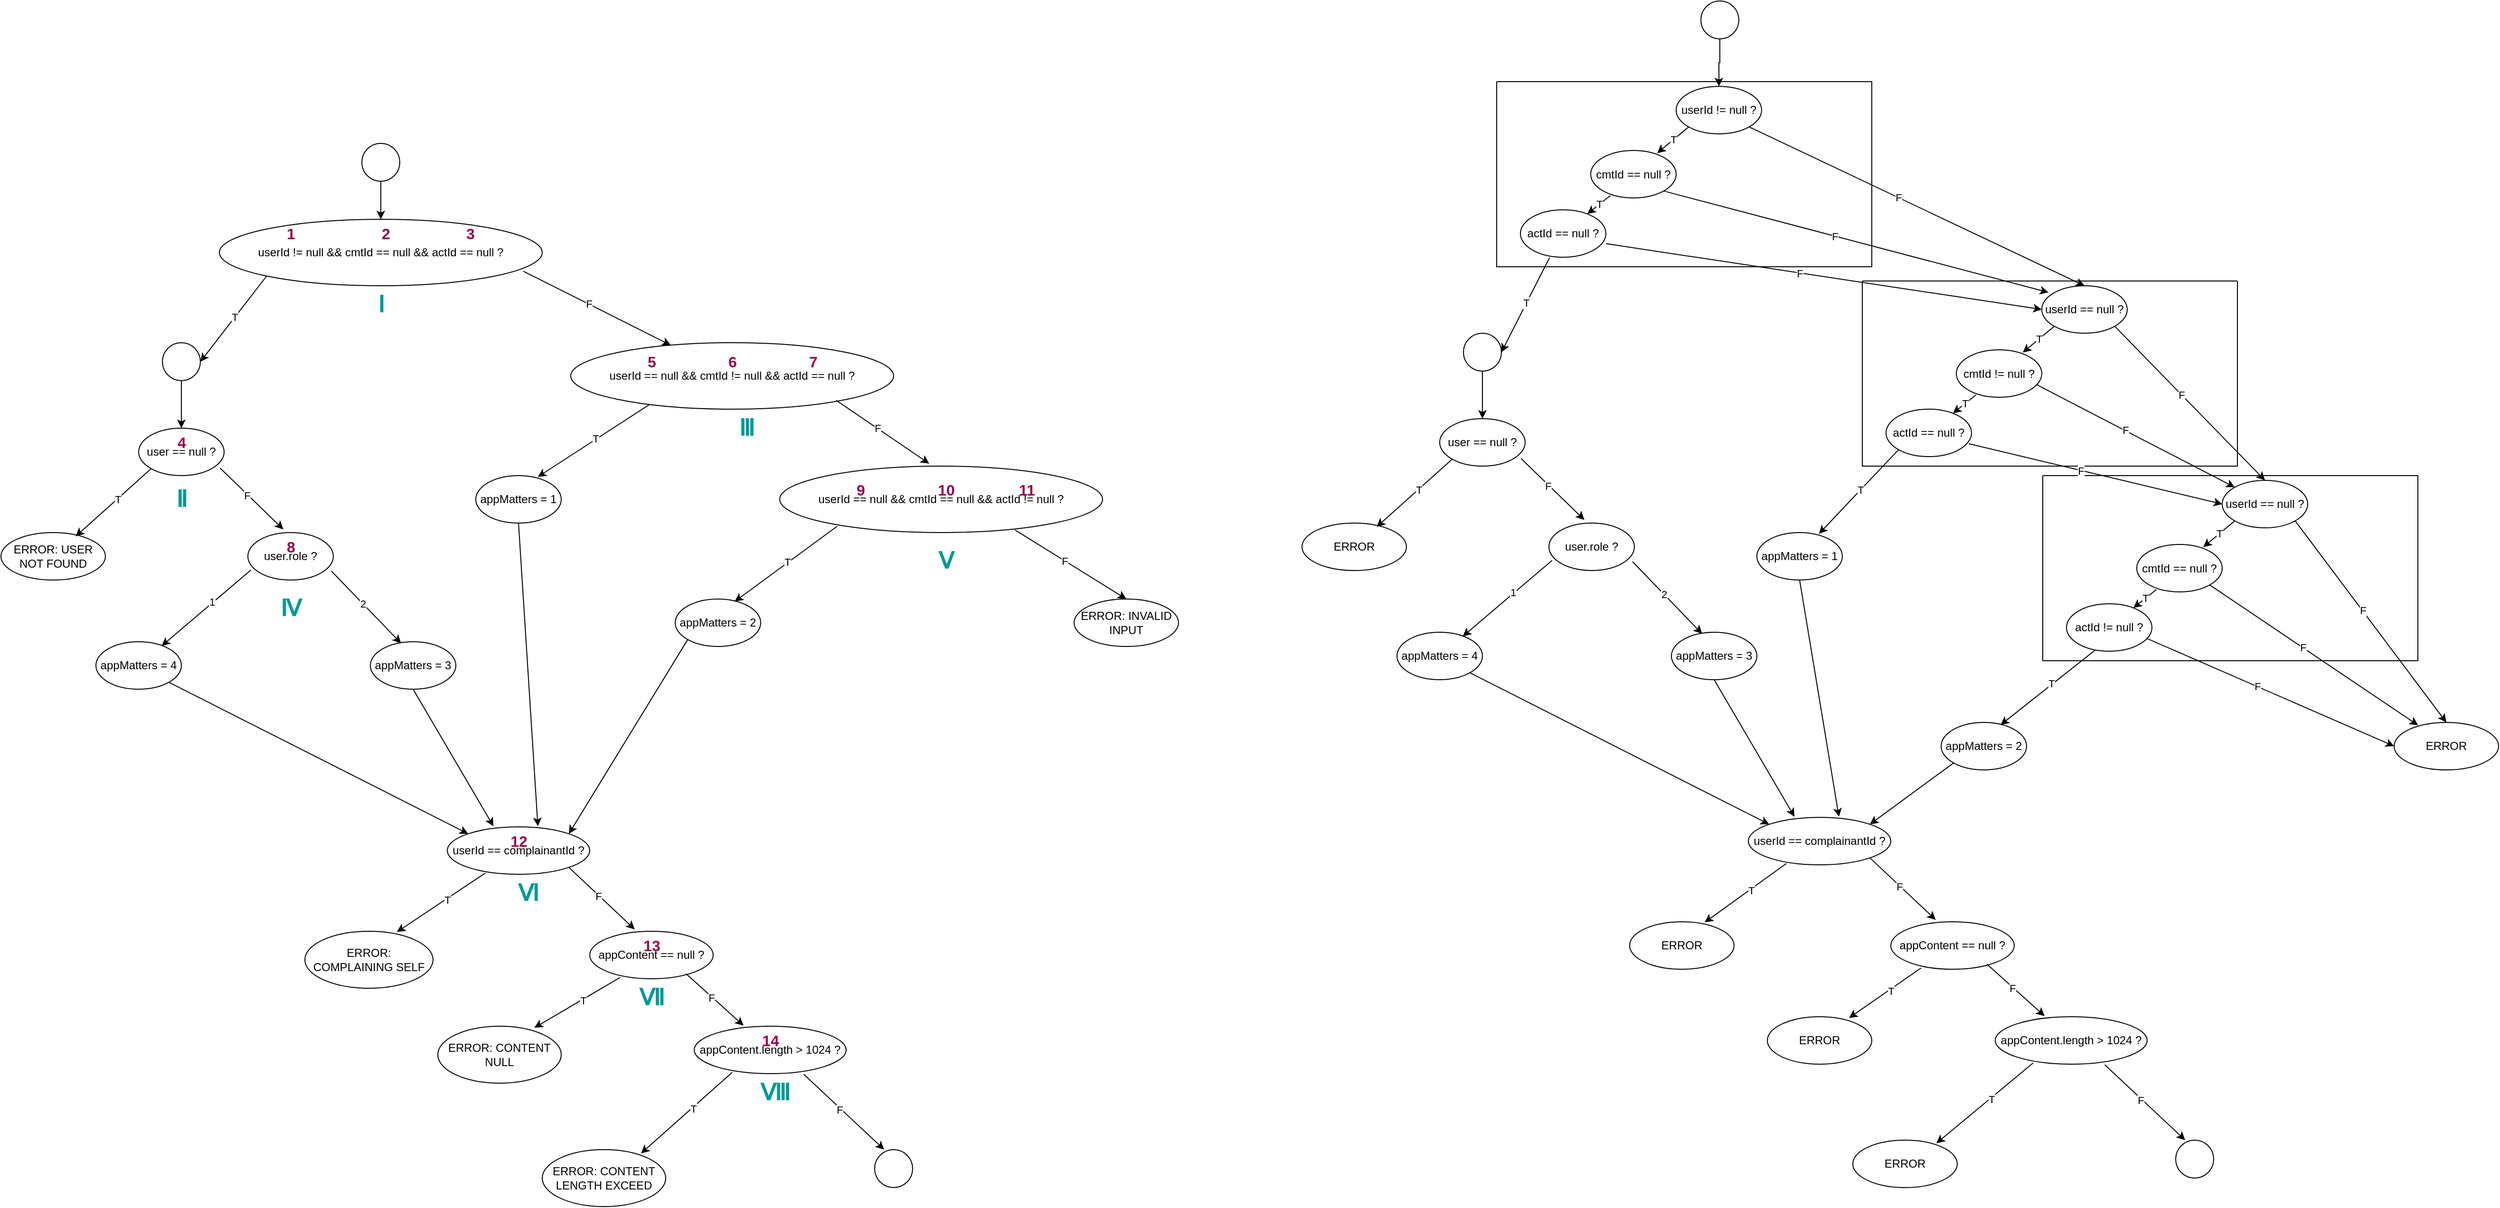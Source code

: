 <mxfile version="24.6.2" type="device">
  <diagram name="第 1 页" id="SoRJphl0n2ggJiB2R5LU">
    <mxGraphModel dx="2503" dy="2233" grid="1" gridSize="10" guides="1" tooltips="1" connect="1" arrows="1" fold="1" page="1" pageScale="1" pageWidth="827" pageHeight="1169" math="0" shadow="0">
      <root>
        <mxCell id="0" />
        <mxCell id="1" parent="0" />
        <mxCell id="MV2tPDvPNBY6R5nugIcb-170" value="" style="edgeStyle=orthogonalEdgeStyle;rounded=0;orthogonalLoop=1;jettySize=auto;html=1;" parent="1" source="MV2tPDvPNBY6R5nugIcb-75" target="MV2tPDvPNBY6R5nugIcb-133" edge="1">
          <mxGeometry relative="1" as="geometry" />
        </mxCell>
        <mxCell id="MV2tPDvPNBY6R5nugIcb-75" value="" style="ellipse;whiteSpace=wrap;html=1;aspect=fixed;" parent="1" vertex="1">
          <mxGeometry x="1770" y="-140" width="40" height="40" as="geometry" />
        </mxCell>
        <mxCell id="MV2tPDvPNBY6R5nugIcb-76" value="user == null ?" style="ellipse;whiteSpace=wrap;html=1;" parent="1" vertex="1">
          <mxGeometry x="1495" y="300" width="90" height="50" as="geometry" />
        </mxCell>
        <mxCell id="MV2tPDvPNBY6R5nugIcb-77" value="ERROR" style="ellipse;whiteSpace=wrap;html=1;" parent="1" vertex="1">
          <mxGeometry x="1350" y="410" width="110" height="50" as="geometry" />
        </mxCell>
        <mxCell id="MV2tPDvPNBY6R5nugIcb-80" value="" style="ellipse;whiteSpace=wrap;html=1;aspect=fixed;" parent="1" vertex="1">
          <mxGeometry x="1520" y="210" width="40" height="40" as="geometry" />
        </mxCell>
        <mxCell id="MV2tPDvPNBY6R5nugIcb-81" value="" style="endArrow=classic;html=1;rounded=0;entryX=1;entryY=0.5;entryDx=0;entryDy=0;exitX=0.341;exitY=1.007;exitDx=0;exitDy=0;exitPerimeter=0;" parent="1" source="MV2tPDvPNBY6R5nugIcb-135" target="MV2tPDvPNBY6R5nugIcb-80" edge="1">
          <mxGeometry width="50" height="50" relative="1" as="geometry">
            <mxPoint x="1610" y="190" as="sourcePoint" />
            <mxPoint x="1640" y="280" as="targetPoint" />
          </mxGeometry>
        </mxCell>
        <mxCell id="MV2tPDvPNBY6R5nugIcb-82" value="T" style="edgeLabel;html=1;align=center;verticalAlign=middle;resizable=0;points=[];" parent="MV2tPDvPNBY6R5nugIcb-81" vertex="1" connectable="0">
          <mxGeometry x="-0.039" y="-1" relative="1" as="geometry">
            <mxPoint as="offset" />
          </mxGeometry>
        </mxCell>
        <mxCell id="MV2tPDvPNBY6R5nugIcb-83" value="" style="endArrow=classic;html=1;rounded=0;exitX=0.5;exitY=1;exitDx=0;exitDy=0;entryX=0.5;entryY=0;entryDx=0;entryDy=0;" parent="1" source="MV2tPDvPNBY6R5nugIcb-80" target="MV2tPDvPNBY6R5nugIcb-76" edge="1">
          <mxGeometry width="50" height="50" relative="1" as="geometry">
            <mxPoint x="1640" y="150" as="sourcePoint" />
            <mxPoint x="1570" y="240" as="targetPoint" />
          </mxGeometry>
        </mxCell>
        <mxCell id="MV2tPDvPNBY6R5nugIcb-84" value="user.role ?" style="ellipse;whiteSpace=wrap;html=1;" parent="1" vertex="1">
          <mxGeometry x="1610" y="410" width="90" height="50" as="geometry" />
        </mxCell>
        <mxCell id="MV2tPDvPNBY6R5nugIcb-85" value="" style="endArrow=classic;html=1;rounded=0;exitX=0;exitY=1;exitDx=0;exitDy=0;entryX=0.715;entryY=0.08;entryDx=0;entryDy=0;entryPerimeter=0;" parent="1" source="MV2tPDvPNBY6R5nugIcb-76" target="MV2tPDvPNBY6R5nugIcb-77" edge="1">
          <mxGeometry width="50" height="50" relative="1" as="geometry">
            <mxPoint x="1550" y="260" as="sourcePoint" />
            <mxPoint x="1550" y="310" as="targetPoint" />
          </mxGeometry>
        </mxCell>
        <mxCell id="MV2tPDvPNBY6R5nugIcb-86" value="T" style="edgeLabel;html=1;align=center;verticalAlign=middle;resizable=0;points=[];" parent="MV2tPDvPNBY6R5nugIcb-85" vertex="1" connectable="0">
          <mxGeometry x="-0.091" y="-1" relative="1" as="geometry">
            <mxPoint x="1" as="offset" />
          </mxGeometry>
        </mxCell>
        <mxCell id="MV2tPDvPNBY6R5nugIcb-87" value="" style="endArrow=classic;html=1;rounded=0;exitX=0.952;exitY=0.84;exitDx=0;exitDy=0;entryX=0.415;entryY=-0.067;entryDx=0;entryDy=0;entryPerimeter=0;exitPerimeter=0;" parent="1" source="MV2tPDvPNBY6R5nugIcb-76" target="MV2tPDvPNBY6R5nugIcb-84" edge="1">
          <mxGeometry width="50" height="50" relative="1" as="geometry">
            <mxPoint x="1518" y="353" as="sourcePoint" />
            <mxPoint x="1439" y="424" as="targetPoint" />
          </mxGeometry>
        </mxCell>
        <mxCell id="MV2tPDvPNBY6R5nugIcb-88" value="F" style="edgeLabel;html=1;align=center;verticalAlign=middle;resizable=0;points=[];" parent="MV2tPDvPNBY6R5nugIcb-87" vertex="1" connectable="0">
          <mxGeometry x="-0.152" relative="1" as="geometry">
            <mxPoint y="1" as="offset" />
          </mxGeometry>
        </mxCell>
        <mxCell id="MV2tPDvPNBY6R5nugIcb-89" value="appMatters = 4" style="ellipse;whiteSpace=wrap;html=1;" parent="1" vertex="1">
          <mxGeometry x="1450" y="525" width="90" height="50" as="geometry" />
        </mxCell>
        <mxCell id="MV2tPDvPNBY6R5nugIcb-90" value="appMatters = 3" style="ellipse;whiteSpace=wrap;html=1;" parent="1" vertex="1">
          <mxGeometry x="1739" y="525" width="90" height="50" as="geometry" />
        </mxCell>
        <mxCell id="MV2tPDvPNBY6R5nugIcb-91" value="" style="endArrow=classic;html=1;rounded=0;exitX=0.037;exitY=0.787;exitDx=0;exitDy=0;entryX=0.77;entryY=0.087;entryDx=0;entryDy=0;entryPerimeter=0;exitPerimeter=0;" parent="1" source="MV2tPDvPNBY6R5nugIcb-84" target="MV2tPDvPNBY6R5nugIcb-89" edge="1">
          <mxGeometry width="50" height="50" relative="1" as="geometry">
            <mxPoint x="1518" y="353" as="sourcePoint" />
            <mxPoint x="1439" y="424" as="targetPoint" />
          </mxGeometry>
        </mxCell>
        <mxCell id="MV2tPDvPNBY6R5nugIcb-92" value="1" style="edgeLabel;html=1;align=center;verticalAlign=middle;resizable=0;points=[];" parent="MV2tPDvPNBY6R5nugIcb-91" vertex="1" connectable="0">
          <mxGeometry x="-0.136" y="-2" relative="1" as="geometry">
            <mxPoint as="offset" />
          </mxGeometry>
        </mxCell>
        <mxCell id="MV2tPDvPNBY6R5nugIcb-93" value="" style="endArrow=classic;html=1;rounded=0;exitX=0.978;exitY=0.813;exitDx=0;exitDy=0;entryX=0.359;entryY=0.033;entryDx=0;entryDy=0;entryPerimeter=0;exitPerimeter=0;" parent="1" source="MV2tPDvPNBY6R5nugIcb-84" target="MV2tPDvPNBY6R5nugIcb-90" edge="1">
          <mxGeometry width="50" height="50" relative="1" as="geometry">
            <mxPoint x="1623" y="459" as="sourcePoint" />
            <mxPoint x="1529" y="539" as="targetPoint" />
          </mxGeometry>
        </mxCell>
        <mxCell id="MV2tPDvPNBY6R5nugIcb-94" value="2" style="edgeLabel;html=1;align=center;verticalAlign=middle;resizable=0;points=[];" parent="MV2tPDvPNBY6R5nugIcb-93" vertex="1" connectable="0">
          <mxGeometry x="-0.107" relative="1" as="geometry">
            <mxPoint as="offset" />
          </mxGeometry>
        </mxCell>
        <mxCell id="MV2tPDvPNBY6R5nugIcb-95" value="" style="endArrow=classic;html=1;rounded=0;exitX=1;exitY=0.713;exitDx=0;exitDy=0;exitPerimeter=0;entryX=0;entryY=0.5;entryDx=0;entryDy=0;" parent="1" source="MV2tPDvPNBY6R5nugIcb-135" target="MV2tPDvPNBY6R5nugIcb-148" edge="1">
          <mxGeometry width="50" height="50" relative="1" as="geometry">
            <mxPoint x="1890" y="190" as="sourcePoint" />
            <mxPoint x="1970" y="180" as="targetPoint" />
          </mxGeometry>
        </mxCell>
        <mxCell id="MV2tPDvPNBY6R5nugIcb-96" value="F" style="edgeLabel;html=1;align=center;verticalAlign=middle;resizable=0;points=[];" parent="MV2tPDvPNBY6R5nugIcb-95" vertex="1" connectable="0">
          <mxGeometry x="-0.113" relative="1" as="geometry">
            <mxPoint as="offset" />
          </mxGeometry>
        </mxCell>
        <mxCell id="MV2tPDvPNBY6R5nugIcb-97" value="appMatters = 1" style="ellipse;whiteSpace=wrap;html=1;" parent="1" vertex="1">
          <mxGeometry x="1829" y="420" width="90" height="50" as="geometry" />
        </mxCell>
        <mxCell id="MV2tPDvPNBY6R5nugIcb-98" value="" style="endArrow=classic;html=1;rounded=0;entryX=0.726;entryY=0.027;entryDx=0;entryDy=0;entryPerimeter=0;exitX=0;exitY=1;exitDx=0;exitDy=0;" parent="1" source="MV2tPDvPNBY6R5nugIcb-146" target="MV2tPDvPNBY6R5nugIcb-97" edge="1">
          <mxGeometry width="50" height="50" relative="1" as="geometry">
            <mxPoint x="1960" y="300" as="sourcePoint" />
            <mxPoint x="1570" y="240" as="targetPoint" />
          </mxGeometry>
        </mxCell>
        <mxCell id="MV2tPDvPNBY6R5nugIcb-99" value="T" style="edgeLabel;html=1;align=center;verticalAlign=middle;resizable=0;points=[];" parent="MV2tPDvPNBY6R5nugIcb-98" vertex="1" connectable="0">
          <mxGeometry x="-0.039" y="-1" relative="1" as="geometry">
            <mxPoint as="offset" />
          </mxGeometry>
        </mxCell>
        <mxCell id="MV2tPDvPNBY6R5nugIcb-100" value="" style="endArrow=classic;html=1;rounded=0;exitX=1;exitY=1;exitDx=0;exitDy=0;entryX=0.5;entryY=0;entryDx=0;entryDy=0;" parent="1" source="MV2tPDvPNBY6R5nugIcb-148" target="MV2tPDvPNBY6R5nugIcb-156" edge="1">
          <mxGeometry width="50" height="50" relative="1" as="geometry">
            <mxPoint x="2260" y="310" as="sourcePoint" />
            <mxPoint x="2065" y="223" as="targetPoint" />
          </mxGeometry>
        </mxCell>
        <mxCell id="MV2tPDvPNBY6R5nugIcb-101" value="F" style="edgeLabel;html=1;align=center;verticalAlign=middle;resizable=0;points=[];" parent="MV2tPDvPNBY6R5nugIcb-100" vertex="1" connectable="0">
          <mxGeometry x="-0.113" relative="1" as="geometry">
            <mxPoint as="offset" />
          </mxGeometry>
        </mxCell>
        <mxCell id="MV2tPDvPNBY6R5nugIcb-102" value="appMatters = 2" style="ellipse;whiteSpace=wrap;html=1;" parent="1" vertex="1">
          <mxGeometry x="2023" y="620" width="90" height="50" as="geometry" />
        </mxCell>
        <mxCell id="MV2tPDvPNBY6R5nugIcb-103" value="ERROR" style="ellipse;whiteSpace=wrap;html=1;" parent="1" vertex="1">
          <mxGeometry x="2500" y="620" width="110" height="50" as="geometry" />
        </mxCell>
        <mxCell id="MV2tPDvPNBY6R5nugIcb-104" value="" style="endArrow=classic;html=1;rounded=0;entryX=0.696;entryY=0.053;entryDx=0;entryDy=0;entryPerimeter=0;exitX=0.389;exitY=0.9;exitDx=0;exitDy=0;exitPerimeter=0;" parent="1" source="MV2tPDvPNBY6R5nugIcb-154" target="MV2tPDvPNBY6R5nugIcb-102" edge="1">
          <mxGeometry width="50" height="50" relative="1" as="geometry">
            <mxPoint x="2180" y="550" as="sourcePoint" />
            <mxPoint x="1925" y="361" as="targetPoint" />
          </mxGeometry>
        </mxCell>
        <mxCell id="MV2tPDvPNBY6R5nugIcb-105" value="T" style="edgeLabel;html=1;align=center;verticalAlign=middle;resizable=0;points=[];" parent="MV2tPDvPNBY6R5nugIcb-104" vertex="1" connectable="0">
          <mxGeometry x="-0.039" y="-1" relative="1" as="geometry">
            <mxPoint as="offset" />
          </mxGeometry>
        </mxCell>
        <mxCell id="MV2tPDvPNBY6R5nugIcb-106" value="" style="endArrow=classic;html=1;rounded=0;entryX=0.5;entryY=0;entryDx=0;entryDy=0;exitX=1;exitY=1;exitDx=0;exitDy=0;" parent="1" source="MV2tPDvPNBY6R5nugIcb-156" target="MV2tPDvPNBY6R5nugIcb-103" edge="1">
          <mxGeometry width="50" height="50" relative="1" as="geometry">
            <mxPoint x="2460" y="560" as="sourcePoint" />
            <mxPoint x="2337" y="347" as="targetPoint" />
          </mxGeometry>
        </mxCell>
        <mxCell id="MV2tPDvPNBY6R5nugIcb-107" value="F" style="edgeLabel;html=1;align=center;verticalAlign=middle;resizable=0;points=[];" parent="MV2tPDvPNBY6R5nugIcb-106" vertex="1" connectable="0">
          <mxGeometry x="-0.113" relative="1" as="geometry">
            <mxPoint as="offset" />
          </mxGeometry>
        </mxCell>
        <mxCell id="MV2tPDvPNBY6R5nugIcb-108" value="" style="endArrow=classic;html=1;rounded=0;exitX=0.5;exitY=1;exitDx=0;exitDy=0;entryX=0.324;entryY=-0.013;entryDx=0;entryDy=0;entryPerimeter=0;" parent="1" source="MV2tPDvPNBY6R5nugIcb-90" target="MV2tPDvPNBY6R5nugIcb-112" edge="1">
          <mxGeometry width="50" height="50" relative="1" as="geometry">
            <mxPoint x="1550" y="260" as="sourcePoint" />
            <mxPoint x="1550" y="310" as="targetPoint" />
          </mxGeometry>
        </mxCell>
        <mxCell id="MV2tPDvPNBY6R5nugIcb-109" value="" style="endArrow=classic;html=1;rounded=0;exitX=1;exitY=1;exitDx=0;exitDy=0;entryX=0;entryY=0;entryDx=0;entryDy=0;" parent="1" source="MV2tPDvPNBY6R5nugIcb-89" target="MV2tPDvPNBY6R5nugIcb-112" edge="1">
          <mxGeometry width="50" height="50" relative="1" as="geometry">
            <mxPoint x="1794" y="585" as="sourcePoint" />
            <mxPoint x="1926" y="746" as="targetPoint" />
          </mxGeometry>
        </mxCell>
        <mxCell id="MV2tPDvPNBY6R5nugIcb-110" value="" style="endArrow=classic;html=1;rounded=0;exitX=0.5;exitY=1;exitDx=0;exitDy=0;entryX=0.636;entryY=-0.013;entryDx=0;entryDy=0;entryPerimeter=0;" parent="1" source="MV2tPDvPNBY6R5nugIcb-97" target="MV2tPDvPNBY6R5nugIcb-112" edge="1">
          <mxGeometry width="50" height="50" relative="1" as="geometry">
            <mxPoint x="1794" y="585" as="sourcePoint" />
            <mxPoint x="1926" y="746" as="targetPoint" />
          </mxGeometry>
        </mxCell>
        <mxCell id="MV2tPDvPNBY6R5nugIcb-111" value="" style="endArrow=classic;html=1;rounded=0;exitX=0;exitY=1;exitDx=0;exitDy=0;entryX=1;entryY=0;entryDx=0;entryDy=0;" parent="1" source="MV2tPDvPNBY6R5nugIcb-102" target="MV2tPDvPNBY6R5nugIcb-112" edge="1">
          <mxGeometry width="50" height="50" relative="1" as="geometry">
            <mxPoint x="1905" y="410" as="sourcePoint" />
            <mxPoint x="1950" y="730" as="targetPoint" />
          </mxGeometry>
        </mxCell>
        <mxCell id="MV2tPDvPNBY6R5nugIcb-112" value="userId == complainantId ?" style="ellipse;whiteSpace=wrap;html=1;" parent="1" vertex="1">
          <mxGeometry x="1820" y="720" width="150" height="50" as="geometry" />
        </mxCell>
        <mxCell id="MV2tPDvPNBY6R5nugIcb-113" value="appContent == null ?" style="ellipse;whiteSpace=wrap;html=1;" parent="1" vertex="1">
          <mxGeometry x="1970" y="830" width="130" height="50" as="geometry" />
        </mxCell>
        <mxCell id="MV2tPDvPNBY6R5nugIcb-114" value="ERROR" style="ellipse;whiteSpace=wrap;html=1;" parent="1" vertex="1">
          <mxGeometry x="1695" y="830" width="110" height="50" as="geometry" />
        </mxCell>
        <mxCell id="MV2tPDvPNBY6R5nugIcb-115" value="" style="endArrow=classic;html=1;rounded=0;exitX=0.267;exitY=0.973;exitDx=0;exitDy=0;entryX=0.718;entryY=0.013;entryDx=0;entryDy=0;entryPerimeter=0;exitPerimeter=0;" parent="1" source="MV2tPDvPNBY6R5nugIcb-112" target="MV2tPDvPNBY6R5nugIcb-114" edge="1">
          <mxGeometry width="50" height="50" relative="1" as="geometry">
            <mxPoint x="1623" y="459" as="sourcePoint" />
            <mxPoint x="1529" y="539" as="targetPoint" />
          </mxGeometry>
        </mxCell>
        <mxCell id="MV2tPDvPNBY6R5nugIcb-116" value="T" style="edgeLabel;html=1;align=center;verticalAlign=middle;resizable=0;points=[];" parent="MV2tPDvPNBY6R5nugIcb-115" vertex="1" connectable="0">
          <mxGeometry x="-0.119" y="1" relative="1" as="geometry">
            <mxPoint as="offset" />
          </mxGeometry>
        </mxCell>
        <mxCell id="MV2tPDvPNBY6R5nugIcb-117" value="" style="endArrow=classic;html=1;rounded=0;exitX=1;exitY=1;exitDx=0;exitDy=0;entryX=0.364;entryY=-0.04;entryDx=0;entryDy=0;entryPerimeter=0;" parent="1" source="MV2tPDvPNBY6R5nugIcb-112" target="MV2tPDvPNBY6R5nugIcb-113" edge="1">
          <mxGeometry width="50" height="50" relative="1" as="geometry">
            <mxPoint x="1537" y="578" as="sourcePoint" />
            <mxPoint x="1852" y="737" as="targetPoint" />
          </mxGeometry>
        </mxCell>
        <mxCell id="MV2tPDvPNBY6R5nugIcb-118" value="F" style="edgeLabel;html=1;align=center;verticalAlign=middle;resizable=0;points=[];" parent="MV2tPDvPNBY6R5nugIcb-117" vertex="1" connectable="0">
          <mxGeometry x="-0.085" y="-2" relative="1" as="geometry">
            <mxPoint y="-1" as="offset" />
          </mxGeometry>
        </mxCell>
        <mxCell id="MV2tPDvPNBY6R5nugIcb-119" value="ERROR" style="ellipse;whiteSpace=wrap;html=1;" parent="1" vertex="1">
          <mxGeometry x="1840" y="930" width="110" height="50" as="geometry" />
        </mxCell>
        <mxCell id="MV2tPDvPNBY6R5nugIcb-120" value="appContent.length &amp;gt; 1024 ?" style="ellipse;whiteSpace=wrap;html=1;" parent="1" vertex="1">
          <mxGeometry x="2080" y="930" width="160" height="50" as="geometry" />
        </mxCell>
        <mxCell id="MV2tPDvPNBY6R5nugIcb-121" value="" style="endArrow=classic;html=1;rounded=0;exitX=0.246;exitY=0.973;exitDx=0;exitDy=0;entryX=0.782;entryY=0.027;entryDx=0;entryDy=0;entryPerimeter=0;exitPerimeter=0;" parent="1" source="MV2tPDvPNBY6R5nugIcb-113" target="MV2tPDvPNBY6R5nugIcb-119" edge="1">
          <mxGeometry width="50" height="50" relative="1" as="geometry">
            <mxPoint x="1870" y="779" as="sourcePoint" />
            <mxPoint x="1784" y="841" as="targetPoint" />
          </mxGeometry>
        </mxCell>
        <mxCell id="MV2tPDvPNBY6R5nugIcb-122" value="T" style="edgeLabel;html=1;align=center;verticalAlign=middle;resizable=0;points=[];" parent="MV2tPDvPNBY6R5nugIcb-121" vertex="1" connectable="0">
          <mxGeometry x="-0.119" y="1" relative="1" as="geometry">
            <mxPoint as="offset" />
          </mxGeometry>
        </mxCell>
        <mxCell id="MV2tPDvPNBY6R5nugIcb-123" value="" style="endArrow=classic;html=1;rounded=0;exitX=0.779;exitY=0.893;exitDx=0;exitDy=0;entryX=0.325;entryY=-0.013;entryDx=0;entryDy=0;entryPerimeter=0;exitPerimeter=0;" parent="1" source="MV2tPDvPNBY6R5nugIcb-113" target="MV2tPDvPNBY6R5nugIcb-120" edge="1">
          <mxGeometry width="50" height="50" relative="1" as="geometry">
            <mxPoint x="1958" y="773" as="sourcePoint" />
            <mxPoint x="2027" y="838" as="targetPoint" />
          </mxGeometry>
        </mxCell>
        <mxCell id="MV2tPDvPNBY6R5nugIcb-124" value="F" style="edgeLabel;html=1;align=center;verticalAlign=middle;resizable=0;points=[];" parent="MV2tPDvPNBY6R5nugIcb-123" vertex="1" connectable="0">
          <mxGeometry x="-0.085" y="-2" relative="1" as="geometry">
            <mxPoint y="-1" as="offset" />
          </mxGeometry>
        </mxCell>
        <mxCell id="MV2tPDvPNBY6R5nugIcb-125" value="ERROR" style="ellipse;whiteSpace=wrap;html=1;" parent="1" vertex="1">
          <mxGeometry x="1930" y="1060" width="110" height="50" as="geometry" />
        </mxCell>
        <mxCell id="MV2tPDvPNBY6R5nugIcb-126" value="" style="endArrow=classic;html=1;rounded=0;exitX=0.25;exitY=0.973;exitDx=0;exitDy=0;entryX=0.8;entryY=0.067;entryDx=0;entryDy=0;entryPerimeter=0;exitPerimeter=0;" parent="1" source="MV2tPDvPNBY6R5nugIcb-120" target="MV2tPDvPNBY6R5nugIcb-125" edge="1">
          <mxGeometry width="50" height="50" relative="1" as="geometry">
            <mxPoint x="2012" y="889" as="sourcePoint" />
            <mxPoint x="1936" y="941" as="targetPoint" />
          </mxGeometry>
        </mxCell>
        <mxCell id="MV2tPDvPNBY6R5nugIcb-127" value="T" style="edgeLabel;html=1;align=center;verticalAlign=middle;resizable=0;points=[];" parent="MV2tPDvPNBY6R5nugIcb-126" vertex="1" connectable="0">
          <mxGeometry x="-0.119" y="1" relative="1" as="geometry">
            <mxPoint as="offset" />
          </mxGeometry>
        </mxCell>
        <mxCell id="MV2tPDvPNBY6R5nugIcb-128" value="" style="endArrow=classic;html=1;rounded=0;exitX=0.721;exitY=1.013;exitDx=0;exitDy=0;exitPerimeter=0;" parent="1" source="MV2tPDvPNBY6R5nugIcb-120" edge="1">
          <mxGeometry width="50" height="50" relative="1" as="geometry">
            <mxPoint x="2081" y="885" as="sourcePoint" />
            <mxPoint x="2280" y="1060" as="targetPoint" />
          </mxGeometry>
        </mxCell>
        <mxCell id="MV2tPDvPNBY6R5nugIcb-129" value="F" style="edgeLabel;html=1;align=center;verticalAlign=middle;resizable=0;points=[];" parent="MV2tPDvPNBY6R5nugIcb-128" vertex="1" connectable="0">
          <mxGeometry x="-0.085" y="-2" relative="1" as="geometry">
            <mxPoint y="-1" as="offset" />
          </mxGeometry>
        </mxCell>
        <mxCell id="MV2tPDvPNBY6R5nugIcb-130" value="" style="ellipse;whiteSpace=wrap;html=1;aspect=fixed;" parent="1" vertex="1">
          <mxGeometry x="2270" y="1060" width="40" height="40" as="geometry" />
        </mxCell>
        <mxCell id="MV2tPDvPNBY6R5nugIcb-136" value="" style="swimlane;startSize=0;" parent="1" vertex="1">
          <mxGeometry x="1555" y="-55" width="395" height="195" as="geometry" />
        </mxCell>
        <mxCell id="MV2tPDvPNBY6R5nugIcb-135" value="actId == null ?" style="ellipse;whiteSpace=wrap;html=1;" parent="MV2tPDvPNBY6R5nugIcb-136" vertex="1">
          <mxGeometry x="25" y="135" width="90" height="50" as="geometry" />
        </mxCell>
        <mxCell id="MV2tPDvPNBY6R5nugIcb-134" value="cmtId == null ?" style="ellipse;whiteSpace=wrap;html=1;" parent="MV2tPDvPNBY6R5nugIcb-136" vertex="1">
          <mxGeometry x="99" y="72.5" width="90" height="50" as="geometry" />
        </mxCell>
        <mxCell id="MV2tPDvPNBY6R5nugIcb-133" value="userId != null ?" style="ellipse;whiteSpace=wrap;html=1;" parent="MV2tPDvPNBY6R5nugIcb-136" vertex="1">
          <mxGeometry x="189" y="5" width="90" height="50" as="geometry" />
        </mxCell>
        <mxCell id="MV2tPDvPNBY6R5nugIcb-141" value="" style="endArrow=classic;html=1;rounded=0;exitX=0.23;exitY=0.95;exitDx=0;exitDy=0;exitPerimeter=0;" parent="MV2tPDvPNBY6R5nugIcb-136" source="MV2tPDvPNBY6R5nugIcb-134" target="MV2tPDvPNBY6R5nugIcb-135" edge="1">
          <mxGeometry width="50" height="50" relative="1" as="geometry">
            <mxPoint x="86" y="195" as="sourcePoint" />
            <mxPoint x="15" y="295" as="targetPoint" />
          </mxGeometry>
        </mxCell>
        <mxCell id="MV2tPDvPNBY6R5nugIcb-142" value="T" style="edgeLabel;html=1;align=center;verticalAlign=middle;resizable=0;points=[];" parent="MV2tPDvPNBY6R5nugIcb-141" vertex="1" connectable="0">
          <mxGeometry x="-0.039" y="-1" relative="1" as="geometry">
            <mxPoint as="offset" />
          </mxGeometry>
        </mxCell>
        <mxCell id="MV2tPDvPNBY6R5nugIcb-143" value="" style="endArrow=classic;html=1;rounded=0;exitX=0;exitY=1;exitDx=0;exitDy=0;entryX=0.778;entryY=0.057;entryDx=0;entryDy=0;entryPerimeter=0;" parent="MV2tPDvPNBY6R5nugIcb-136" source="MV2tPDvPNBY6R5nugIcb-133" target="MV2tPDvPNBY6R5nugIcb-134" edge="1">
          <mxGeometry width="50" height="50" relative="1" as="geometry">
            <mxPoint x="146" y="130" as="sourcePoint" />
            <mxPoint x="124" y="149" as="targetPoint" />
          </mxGeometry>
        </mxCell>
        <mxCell id="MV2tPDvPNBY6R5nugIcb-144" value="T" style="edgeLabel;html=1;align=center;verticalAlign=middle;resizable=0;points=[];" parent="MV2tPDvPNBY6R5nugIcb-143" vertex="1" connectable="0">
          <mxGeometry x="-0.039" y="-1" relative="1" as="geometry">
            <mxPoint as="offset" />
          </mxGeometry>
        </mxCell>
        <mxCell id="MV2tPDvPNBY6R5nugIcb-137" value="" style="endArrow=classic;html=1;rounded=0;exitX=1;exitY=1;exitDx=0;exitDy=0;entryX=0.078;entryY=0.14;entryDx=0;entryDy=0;entryPerimeter=0;" parent="1" source="MV2tPDvPNBY6R5nugIcb-134" target="MV2tPDvPNBY6R5nugIcb-148" edge="1">
          <mxGeometry width="50" height="50" relative="1" as="geometry">
            <mxPoint x="1700" y="126" as="sourcePoint" />
            <mxPoint x="2010" y="160" as="targetPoint" />
          </mxGeometry>
        </mxCell>
        <mxCell id="MV2tPDvPNBY6R5nugIcb-138" value="F" style="edgeLabel;html=1;align=center;verticalAlign=middle;resizable=0;points=[];" parent="MV2tPDvPNBY6R5nugIcb-137" vertex="1" connectable="0">
          <mxGeometry x="-0.113" relative="1" as="geometry">
            <mxPoint as="offset" />
          </mxGeometry>
        </mxCell>
        <mxCell id="MV2tPDvPNBY6R5nugIcb-139" value="" style="endArrow=classic;html=1;rounded=0;exitX=1;exitY=1;exitDx=0;exitDy=0;entryX=0.5;entryY=0;entryDx=0;entryDy=0;" parent="1" source="MV2tPDvPNBY6R5nugIcb-133" target="MV2tPDvPNBY6R5nugIcb-148" edge="1">
          <mxGeometry width="50" height="50" relative="1" as="geometry">
            <mxPoint x="1757" y="70" as="sourcePoint" />
            <mxPoint x="2040" y="140" as="targetPoint" />
          </mxGeometry>
        </mxCell>
        <mxCell id="MV2tPDvPNBY6R5nugIcb-140" value="F" style="edgeLabel;html=1;align=center;verticalAlign=middle;resizable=0;points=[];" parent="MV2tPDvPNBY6R5nugIcb-139" vertex="1" connectable="0">
          <mxGeometry x="-0.113" relative="1" as="geometry">
            <mxPoint as="offset" />
          </mxGeometry>
        </mxCell>
        <mxCell id="MV2tPDvPNBY6R5nugIcb-145" value="" style="swimlane;startSize=0;" parent="1" vertex="1">
          <mxGeometry x="1940" y="155" width="395" height="195" as="geometry" />
        </mxCell>
        <mxCell id="MV2tPDvPNBY6R5nugIcb-146" value="actId == null ?" style="ellipse;whiteSpace=wrap;html=1;" parent="MV2tPDvPNBY6R5nugIcb-145" vertex="1">
          <mxGeometry x="25" y="135" width="90" height="50" as="geometry" />
        </mxCell>
        <mxCell id="MV2tPDvPNBY6R5nugIcb-147" value="cmtId != null ?" style="ellipse;whiteSpace=wrap;html=1;" parent="MV2tPDvPNBY6R5nugIcb-145" vertex="1">
          <mxGeometry x="99" y="72.5" width="90" height="50" as="geometry" />
        </mxCell>
        <mxCell id="MV2tPDvPNBY6R5nugIcb-148" value="userId == null ?" style="ellipse;whiteSpace=wrap;html=1;" parent="MV2tPDvPNBY6R5nugIcb-145" vertex="1">
          <mxGeometry x="189" y="5" width="90" height="50" as="geometry" />
        </mxCell>
        <mxCell id="MV2tPDvPNBY6R5nugIcb-149" value="" style="endArrow=classic;html=1;rounded=0;exitX=0.23;exitY=0.95;exitDx=0;exitDy=0;exitPerimeter=0;" parent="MV2tPDvPNBY6R5nugIcb-145" source="MV2tPDvPNBY6R5nugIcb-147" target="MV2tPDvPNBY6R5nugIcb-146" edge="1">
          <mxGeometry width="50" height="50" relative="1" as="geometry">
            <mxPoint x="86" y="195" as="sourcePoint" />
            <mxPoint x="15" y="295" as="targetPoint" />
          </mxGeometry>
        </mxCell>
        <mxCell id="MV2tPDvPNBY6R5nugIcb-150" value="T" style="edgeLabel;html=1;align=center;verticalAlign=middle;resizable=0;points=[];" parent="MV2tPDvPNBY6R5nugIcb-149" vertex="1" connectable="0">
          <mxGeometry x="-0.039" y="-1" relative="1" as="geometry">
            <mxPoint as="offset" />
          </mxGeometry>
        </mxCell>
        <mxCell id="MV2tPDvPNBY6R5nugIcb-151" value="" style="endArrow=classic;html=1;rounded=0;exitX=0;exitY=1;exitDx=0;exitDy=0;entryX=0.778;entryY=0.057;entryDx=0;entryDy=0;entryPerimeter=0;" parent="MV2tPDvPNBY6R5nugIcb-145" source="MV2tPDvPNBY6R5nugIcb-148" target="MV2tPDvPNBY6R5nugIcb-147" edge="1">
          <mxGeometry width="50" height="50" relative="1" as="geometry">
            <mxPoint x="146" y="130" as="sourcePoint" />
            <mxPoint x="124" y="149" as="targetPoint" />
          </mxGeometry>
        </mxCell>
        <mxCell id="MV2tPDvPNBY6R5nugIcb-152" value="T" style="edgeLabel;html=1;align=center;verticalAlign=middle;resizable=0;points=[];" parent="MV2tPDvPNBY6R5nugIcb-151" vertex="1" connectable="0">
          <mxGeometry x="-0.039" y="-1" relative="1" as="geometry">
            <mxPoint as="offset" />
          </mxGeometry>
        </mxCell>
        <mxCell id="MV2tPDvPNBY6R5nugIcb-153" value="" style="swimlane;startSize=0;" parent="1" vertex="1">
          <mxGeometry x="2130" y="360" width="395" height="195" as="geometry" />
        </mxCell>
        <mxCell id="MV2tPDvPNBY6R5nugIcb-154" value="actId != null ?" style="ellipse;whiteSpace=wrap;html=1;" parent="MV2tPDvPNBY6R5nugIcb-153" vertex="1">
          <mxGeometry x="25" y="135" width="90" height="50" as="geometry" />
        </mxCell>
        <mxCell id="MV2tPDvPNBY6R5nugIcb-155" value="cmtId == null ?" style="ellipse;whiteSpace=wrap;html=1;" parent="MV2tPDvPNBY6R5nugIcb-153" vertex="1">
          <mxGeometry x="99" y="72.5" width="90" height="50" as="geometry" />
        </mxCell>
        <mxCell id="MV2tPDvPNBY6R5nugIcb-156" value="userId == null ?" style="ellipse;whiteSpace=wrap;html=1;" parent="MV2tPDvPNBY6R5nugIcb-153" vertex="1">
          <mxGeometry x="189" y="5" width="90" height="50" as="geometry" />
        </mxCell>
        <mxCell id="MV2tPDvPNBY6R5nugIcb-157" value="" style="endArrow=classic;html=1;rounded=0;exitX=0.23;exitY=0.95;exitDx=0;exitDy=0;exitPerimeter=0;" parent="MV2tPDvPNBY6R5nugIcb-153" source="MV2tPDvPNBY6R5nugIcb-155" target="MV2tPDvPNBY6R5nugIcb-154" edge="1">
          <mxGeometry width="50" height="50" relative="1" as="geometry">
            <mxPoint x="86" y="195" as="sourcePoint" />
            <mxPoint x="15" y="295" as="targetPoint" />
          </mxGeometry>
        </mxCell>
        <mxCell id="MV2tPDvPNBY6R5nugIcb-158" value="T" style="edgeLabel;html=1;align=center;verticalAlign=middle;resizable=0;points=[];" parent="MV2tPDvPNBY6R5nugIcb-157" vertex="1" connectable="0">
          <mxGeometry x="-0.039" y="-1" relative="1" as="geometry">
            <mxPoint as="offset" />
          </mxGeometry>
        </mxCell>
        <mxCell id="MV2tPDvPNBY6R5nugIcb-159" value="" style="endArrow=classic;html=1;rounded=0;exitX=0;exitY=1;exitDx=0;exitDy=0;entryX=0.778;entryY=0.057;entryDx=0;entryDy=0;entryPerimeter=0;" parent="MV2tPDvPNBY6R5nugIcb-153" source="MV2tPDvPNBY6R5nugIcb-156" target="MV2tPDvPNBY6R5nugIcb-155" edge="1">
          <mxGeometry width="50" height="50" relative="1" as="geometry">
            <mxPoint x="146" y="130" as="sourcePoint" />
            <mxPoint x="124" y="149" as="targetPoint" />
          </mxGeometry>
        </mxCell>
        <mxCell id="MV2tPDvPNBY6R5nugIcb-160" value="T" style="edgeLabel;html=1;align=center;verticalAlign=middle;resizable=0;points=[];" parent="MV2tPDvPNBY6R5nugIcb-159" vertex="1" connectable="0">
          <mxGeometry x="-0.039" y="-1" relative="1" as="geometry">
            <mxPoint as="offset" />
          </mxGeometry>
        </mxCell>
        <mxCell id="MV2tPDvPNBY6R5nugIcb-161" value="" style="endArrow=classic;html=1;rounded=0;exitX=0.944;exitY=0.737;exitDx=0;exitDy=0;entryX=0;entryY=0;entryDx=0;entryDy=0;exitPerimeter=0;" parent="1" source="MV2tPDvPNBY6R5nugIcb-147" target="MV2tPDvPNBY6R5nugIcb-156" edge="1">
          <mxGeometry width="50" height="50" relative="1" as="geometry">
            <mxPoint x="2216" y="213" as="sourcePoint" />
            <mxPoint x="2374" y="375" as="targetPoint" />
          </mxGeometry>
        </mxCell>
        <mxCell id="MV2tPDvPNBY6R5nugIcb-162" value="F" style="edgeLabel;html=1;align=center;verticalAlign=middle;resizable=0;points=[];" parent="MV2tPDvPNBY6R5nugIcb-161" vertex="1" connectable="0">
          <mxGeometry x="-0.113" relative="1" as="geometry">
            <mxPoint as="offset" />
          </mxGeometry>
        </mxCell>
        <mxCell id="MV2tPDvPNBY6R5nugIcb-163" value="" style="endArrow=classic;html=1;rounded=0;exitX=0.967;exitY=0.727;exitDx=0;exitDy=0;entryX=0;entryY=0.5;entryDx=0;entryDy=0;exitPerimeter=0;" parent="1" source="MV2tPDvPNBY6R5nugIcb-146" target="MV2tPDvPNBY6R5nugIcb-156" edge="1">
          <mxGeometry width="50" height="50" relative="1" as="geometry">
            <mxPoint x="2134" y="274" as="sourcePoint" />
            <mxPoint x="2342" y="382" as="targetPoint" />
          </mxGeometry>
        </mxCell>
        <mxCell id="MV2tPDvPNBY6R5nugIcb-164" value="F" style="edgeLabel;html=1;align=center;verticalAlign=middle;resizable=0;points=[];" parent="MV2tPDvPNBY6R5nugIcb-163" vertex="1" connectable="0">
          <mxGeometry x="-0.113" relative="1" as="geometry">
            <mxPoint as="offset" />
          </mxGeometry>
        </mxCell>
        <mxCell id="MV2tPDvPNBY6R5nugIcb-165" value="" style="endArrow=classic;html=1;rounded=0;entryX=0.23;entryY=0.06;entryDx=0;entryDy=0;exitX=1;exitY=1;exitDx=0;exitDy=0;entryPerimeter=0;" parent="1" source="MV2tPDvPNBY6R5nugIcb-155" target="MV2tPDvPNBY6R5nugIcb-103" edge="1">
          <mxGeometry width="50" height="50" relative="1" as="geometry">
            <mxPoint x="2470" y="570" as="sourcePoint" />
            <mxPoint x="2565" y="630" as="targetPoint" />
          </mxGeometry>
        </mxCell>
        <mxCell id="MV2tPDvPNBY6R5nugIcb-166" value="F" style="edgeLabel;html=1;align=center;verticalAlign=middle;resizable=0;points=[];" parent="MV2tPDvPNBY6R5nugIcb-165" vertex="1" connectable="0">
          <mxGeometry x="-0.113" relative="1" as="geometry">
            <mxPoint as="offset" />
          </mxGeometry>
        </mxCell>
        <mxCell id="MV2tPDvPNBY6R5nugIcb-167" value="" style="endArrow=classic;html=1;rounded=0;entryX=0;entryY=0.5;entryDx=0;entryDy=0;exitX=0.944;exitY=0.733;exitDx=0;exitDy=0;exitPerimeter=0;" parent="1" source="MV2tPDvPNBY6R5nugIcb-154" target="MV2tPDvPNBY6R5nugIcb-103" edge="1">
          <mxGeometry width="50" height="50" relative="1" as="geometry">
            <mxPoint x="2480" y="580" as="sourcePoint" />
            <mxPoint x="2575" y="640" as="targetPoint" />
          </mxGeometry>
        </mxCell>
        <mxCell id="MV2tPDvPNBY6R5nugIcb-168" value="F" style="edgeLabel;html=1;align=center;verticalAlign=middle;resizable=0;points=[];" parent="MV2tPDvPNBY6R5nugIcb-167" vertex="1" connectable="0">
          <mxGeometry x="-0.113" relative="1" as="geometry">
            <mxPoint as="offset" />
          </mxGeometry>
        </mxCell>
        <mxCell id="MV2tPDvPNBY6R5nugIcb-171" value="userId != null &amp;amp;&amp;amp; cmtId == null &amp;amp;&amp;amp; actId == null ?" style="ellipse;whiteSpace=wrap;html=1;" parent="1" vertex="1">
          <mxGeometry x="210" y="90" width="340" height="70" as="geometry" />
        </mxCell>
        <mxCell id="MV2tPDvPNBY6R5nugIcb-172" value="" style="edgeStyle=orthogonalEdgeStyle;rounded=0;orthogonalLoop=1;jettySize=auto;html=1;" parent="1" source="MV2tPDvPNBY6R5nugIcb-173" target="MV2tPDvPNBY6R5nugIcb-171" edge="1">
          <mxGeometry relative="1" as="geometry" />
        </mxCell>
        <mxCell id="MV2tPDvPNBY6R5nugIcb-173" value="" style="ellipse;whiteSpace=wrap;html=1;aspect=fixed;" parent="1" vertex="1">
          <mxGeometry x="360" y="10" width="40" height="40" as="geometry" />
        </mxCell>
        <mxCell id="MV2tPDvPNBY6R5nugIcb-174" value="user == null ?" style="ellipse;whiteSpace=wrap;html=1;" parent="1" vertex="1">
          <mxGeometry x="125" y="310" width="90" height="50" as="geometry" />
        </mxCell>
        <mxCell id="MV2tPDvPNBY6R5nugIcb-175" value="ERROR: USER NOT FOUND" style="ellipse;whiteSpace=wrap;html=1;" parent="1" vertex="1">
          <mxGeometry x="-20" y="420" width="110" height="50" as="geometry" />
        </mxCell>
        <mxCell id="MV2tPDvPNBY6R5nugIcb-176" value="userId == null &amp;amp;&amp;amp; cmtId != null &amp;amp;&amp;amp; actId == null ?" style="ellipse;whiteSpace=wrap;html=1;" parent="1" vertex="1">
          <mxGeometry x="580" y="220" width="340" height="70" as="geometry" />
        </mxCell>
        <mxCell id="MV2tPDvPNBY6R5nugIcb-177" value="userId == null &amp;amp;&amp;amp; cmtId == null &amp;amp;&amp;amp; actId != null ?" style="ellipse;whiteSpace=wrap;html=1;" parent="1" vertex="1">
          <mxGeometry x="800" y="350" width="340" height="70" as="geometry" />
        </mxCell>
        <mxCell id="MV2tPDvPNBY6R5nugIcb-178" value="" style="ellipse;whiteSpace=wrap;html=1;aspect=fixed;" parent="1" vertex="1">
          <mxGeometry x="150" y="220" width="40" height="40" as="geometry" />
        </mxCell>
        <mxCell id="MV2tPDvPNBY6R5nugIcb-179" value="" style="endArrow=classic;html=1;rounded=0;exitX=0;exitY=1;exitDx=0;exitDy=0;entryX=1;entryY=0.5;entryDx=0;entryDy=0;" parent="1" source="MV2tPDvPNBY6R5nugIcb-171" target="MV2tPDvPNBY6R5nugIcb-178" edge="1">
          <mxGeometry width="50" height="50" relative="1" as="geometry">
            <mxPoint x="220" y="340" as="sourcePoint" />
            <mxPoint x="270" y="290" as="targetPoint" />
          </mxGeometry>
        </mxCell>
        <mxCell id="MV2tPDvPNBY6R5nugIcb-180" value="T" style="edgeLabel;html=1;align=center;verticalAlign=middle;resizable=0;points=[];" parent="MV2tPDvPNBY6R5nugIcb-179" vertex="1" connectable="0">
          <mxGeometry x="-0.039" y="-1" relative="1" as="geometry">
            <mxPoint as="offset" />
          </mxGeometry>
        </mxCell>
        <mxCell id="MV2tPDvPNBY6R5nugIcb-181" value="" style="endArrow=classic;html=1;rounded=0;exitX=0.5;exitY=1;exitDx=0;exitDy=0;entryX=0.5;entryY=0;entryDx=0;entryDy=0;" parent="1" source="MV2tPDvPNBY6R5nugIcb-178" target="MV2tPDvPNBY6R5nugIcb-174" edge="1">
          <mxGeometry width="50" height="50" relative="1" as="geometry">
            <mxPoint x="270" y="160" as="sourcePoint" />
            <mxPoint x="200" y="250" as="targetPoint" />
          </mxGeometry>
        </mxCell>
        <mxCell id="MV2tPDvPNBY6R5nugIcb-182" value="user.role ?" style="ellipse;whiteSpace=wrap;html=1;" parent="1" vertex="1">
          <mxGeometry x="240" y="420" width="90" height="50" as="geometry" />
        </mxCell>
        <mxCell id="MV2tPDvPNBY6R5nugIcb-183" value="" style="endArrow=classic;html=1;rounded=0;exitX=0;exitY=1;exitDx=0;exitDy=0;entryX=0.715;entryY=0.08;entryDx=0;entryDy=0;entryPerimeter=0;" parent="1" source="MV2tPDvPNBY6R5nugIcb-174" target="MV2tPDvPNBY6R5nugIcb-175" edge="1">
          <mxGeometry width="50" height="50" relative="1" as="geometry">
            <mxPoint x="180" y="270" as="sourcePoint" />
            <mxPoint x="180" y="320" as="targetPoint" />
          </mxGeometry>
        </mxCell>
        <mxCell id="MV2tPDvPNBY6R5nugIcb-184" value="T" style="edgeLabel;html=1;align=center;verticalAlign=middle;resizable=0;points=[];" parent="MV2tPDvPNBY6R5nugIcb-183" vertex="1" connectable="0">
          <mxGeometry x="-0.091" y="-1" relative="1" as="geometry">
            <mxPoint x="1" as="offset" />
          </mxGeometry>
        </mxCell>
        <mxCell id="MV2tPDvPNBY6R5nugIcb-185" value="" style="endArrow=classic;html=1;rounded=0;exitX=0.952;exitY=0.84;exitDx=0;exitDy=0;entryX=0.415;entryY=-0.067;entryDx=0;entryDy=0;entryPerimeter=0;exitPerimeter=0;" parent="1" source="MV2tPDvPNBY6R5nugIcb-174" target="MV2tPDvPNBY6R5nugIcb-182" edge="1">
          <mxGeometry width="50" height="50" relative="1" as="geometry">
            <mxPoint x="148" y="363" as="sourcePoint" />
            <mxPoint x="69" y="434" as="targetPoint" />
          </mxGeometry>
        </mxCell>
        <mxCell id="MV2tPDvPNBY6R5nugIcb-186" value="F" style="edgeLabel;html=1;align=center;verticalAlign=middle;resizable=0;points=[];" parent="MV2tPDvPNBY6R5nugIcb-185" vertex="1" connectable="0">
          <mxGeometry x="-0.152" relative="1" as="geometry">
            <mxPoint y="1" as="offset" />
          </mxGeometry>
        </mxCell>
        <mxCell id="MV2tPDvPNBY6R5nugIcb-187" value="appMatters = 4" style="ellipse;whiteSpace=wrap;html=1;" parent="1" vertex="1">
          <mxGeometry x="80" y="535" width="90" height="50" as="geometry" />
        </mxCell>
        <mxCell id="MV2tPDvPNBY6R5nugIcb-188" value="appMatters = 3" style="ellipse;whiteSpace=wrap;html=1;" parent="1" vertex="1">
          <mxGeometry x="369" y="535" width="90" height="50" as="geometry" />
        </mxCell>
        <mxCell id="MV2tPDvPNBY6R5nugIcb-189" value="" style="endArrow=classic;html=1;rounded=0;exitX=0.037;exitY=0.787;exitDx=0;exitDy=0;entryX=0.77;entryY=0.087;entryDx=0;entryDy=0;entryPerimeter=0;exitPerimeter=0;" parent="1" source="MV2tPDvPNBY6R5nugIcb-182" target="MV2tPDvPNBY6R5nugIcb-187" edge="1">
          <mxGeometry width="50" height="50" relative="1" as="geometry">
            <mxPoint x="148" y="363" as="sourcePoint" />
            <mxPoint x="69" y="434" as="targetPoint" />
          </mxGeometry>
        </mxCell>
        <mxCell id="MV2tPDvPNBY6R5nugIcb-190" value="1" style="edgeLabel;html=1;align=center;verticalAlign=middle;resizable=0;points=[];" parent="MV2tPDvPNBY6R5nugIcb-189" vertex="1" connectable="0">
          <mxGeometry x="-0.136" y="-2" relative="1" as="geometry">
            <mxPoint as="offset" />
          </mxGeometry>
        </mxCell>
        <mxCell id="MV2tPDvPNBY6R5nugIcb-191" value="" style="endArrow=classic;html=1;rounded=0;exitX=0.978;exitY=0.813;exitDx=0;exitDy=0;entryX=0.359;entryY=0.033;entryDx=0;entryDy=0;entryPerimeter=0;exitPerimeter=0;" parent="1" source="MV2tPDvPNBY6R5nugIcb-182" target="MV2tPDvPNBY6R5nugIcb-188" edge="1">
          <mxGeometry width="50" height="50" relative="1" as="geometry">
            <mxPoint x="253" y="469" as="sourcePoint" />
            <mxPoint x="159" y="549" as="targetPoint" />
          </mxGeometry>
        </mxCell>
        <mxCell id="MV2tPDvPNBY6R5nugIcb-192" value="2" style="edgeLabel;html=1;align=center;verticalAlign=middle;resizable=0;points=[];" parent="MV2tPDvPNBY6R5nugIcb-191" vertex="1" connectable="0">
          <mxGeometry x="-0.107" relative="1" as="geometry">
            <mxPoint as="offset" />
          </mxGeometry>
        </mxCell>
        <mxCell id="MV2tPDvPNBY6R5nugIcb-193" value="" style="endArrow=classic;html=1;rounded=0;exitX=0.941;exitY=0.781;exitDx=0;exitDy=0;exitPerimeter=0;" parent="1" source="MV2tPDvPNBY6R5nugIcb-171" target="MV2tPDvPNBY6R5nugIcb-176" edge="1">
          <mxGeometry width="50" height="50" relative="1" as="geometry">
            <mxPoint x="270" y="160" as="sourcePoint" />
            <mxPoint x="200" y="250" as="targetPoint" />
          </mxGeometry>
        </mxCell>
        <mxCell id="MV2tPDvPNBY6R5nugIcb-194" value="F" style="edgeLabel;html=1;align=center;verticalAlign=middle;resizable=0;points=[];" parent="MV2tPDvPNBY6R5nugIcb-193" vertex="1" connectable="0">
          <mxGeometry x="-0.113" relative="1" as="geometry">
            <mxPoint as="offset" />
          </mxGeometry>
        </mxCell>
        <mxCell id="MV2tPDvPNBY6R5nugIcb-195" value="appMatters = 1" style="ellipse;whiteSpace=wrap;html=1;" parent="1" vertex="1">
          <mxGeometry x="480" y="360" width="90" height="50" as="geometry" />
        </mxCell>
        <mxCell id="MV2tPDvPNBY6R5nugIcb-196" value="" style="endArrow=classic;html=1;rounded=0;exitX=0.243;exitY=0.933;exitDx=0;exitDy=0;entryX=0.726;entryY=0.027;entryDx=0;entryDy=0;exitPerimeter=0;entryPerimeter=0;" parent="1" source="MV2tPDvPNBY6R5nugIcb-176" target="MV2tPDvPNBY6R5nugIcb-195" edge="1">
          <mxGeometry width="50" height="50" relative="1" as="geometry">
            <mxPoint x="270" y="160" as="sourcePoint" />
            <mxPoint x="200" y="250" as="targetPoint" />
          </mxGeometry>
        </mxCell>
        <mxCell id="MV2tPDvPNBY6R5nugIcb-197" value="T" style="edgeLabel;html=1;align=center;verticalAlign=middle;resizable=0;points=[];" parent="MV2tPDvPNBY6R5nugIcb-196" vertex="1" connectable="0">
          <mxGeometry x="-0.039" y="-1" relative="1" as="geometry">
            <mxPoint as="offset" />
          </mxGeometry>
        </mxCell>
        <mxCell id="MV2tPDvPNBY6R5nugIcb-198" value="" style="endArrow=classic;html=1;rounded=0;exitX=0.822;exitY=0.867;exitDx=0;exitDy=0;exitPerimeter=0;entryX=0.463;entryY=-0.038;entryDx=0;entryDy=0;entryPerimeter=0;" parent="1" source="MV2tPDvPNBY6R5nugIcb-176" target="MV2tPDvPNBY6R5nugIcb-177" edge="1">
          <mxGeometry width="50" height="50" relative="1" as="geometry">
            <mxPoint x="540" y="155" as="sourcePoint" />
            <mxPoint x="695" y="233" as="targetPoint" />
          </mxGeometry>
        </mxCell>
        <mxCell id="MV2tPDvPNBY6R5nugIcb-199" value="F" style="edgeLabel;html=1;align=center;verticalAlign=middle;resizable=0;points=[];" parent="MV2tPDvPNBY6R5nugIcb-198" vertex="1" connectable="0">
          <mxGeometry x="-0.113" relative="1" as="geometry">
            <mxPoint as="offset" />
          </mxGeometry>
        </mxCell>
        <mxCell id="MV2tPDvPNBY6R5nugIcb-200" value="appMatters = 2" style="ellipse;whiteSpace=wrap;html=1;" parent="1" vertex="1">
          <mxGeometry x="690" y="490" width="90" height="50" as="geometry" />
        </mxCell>
        <mxCell id="MV2tPDvPNBY6R5nugIcb-201" value="ERROR: INVALID INPUT" style="ellipse;whiteSpace=wrap;html=1;" parent="1" vertex="1">
          <mxGeometry x="1110" y="490" width="110" height="50" as="geometry" />
        </mxCell>
        <mxCell id="MV2tPDvPNBY6R5nugIcb-202" value="" style="endArrow=classic;html=1;rounded=0;exitX=0.178;exitY=0.905;exitDx=0;exitDy=0;entryX=0.696;entryY=0.053;entryDx=0;entryDy=0;exitPerimeter=0;entryPerimeter=0;" parent="1" source="MV2tPDvPNBY6R5nugIcb-177" target="MV2tPDvPNBY6R5nugIcb-200" edge="1">
          <mxGeometry width="50" height="50" relative="1" as="geometry">
            <mxPoint x="673" y="295" as="sourcePoint" />
            <mxPoint x="555" y="371" as="targetPoint" />
          </mxGeometry>
        </mxCell>
        <mxCell id="MV2tPDvPNBY6R5nugIcb-203" value="T" style="edgeLabel;html=1;align=center;verticalAlign=middle;resizable=0;points=[];" parent="MV2tPDvPNBY6R5nugIcb-202" vertex="1" connectable="0">
          <mxGeometry x="-0.039" y="-1" relative="1" as="geometry">
            <mxPoint as="offset" />
          </mxGeometry>
        </mxCell>
        <mxCell id="MV2tPDvPNBY6R5nugIcb-204" value="" style="endArrow=classic;html=1;rounded=0;exitX=0.729;exitY=0.962;exitDx=0;exitDy=0;exitPerimeter=0;entryX=0.5;entryY=0;entryDx=0;entryDy=0;" parent="1" source="MV2tPDvPNBY6R5nugIcb-177" target="MV2tPDvPNBY6R5nugIcb-201" edge="1">
          <mxGeometry width="50" height="50" relative="1" as="geometry">
            <mxPoint x="869" y="291" as="sourcePoint" />
            <mxPoint x="967" y="357" as="targetPoint" />
          </mxGeometry>
        </mxCell>
        <mxCell id="MV2tPDvPNBY6R5nugIcb-205" value="F" style="edgeLabel;html=1;align=center;verticalAlign=middle;resizable=0;points=[];" parent="MV2tPDvPNBY6R5nugIcb-204" vertex="1" connectable="0">
          <mxGeometry x="-0.113" relative="1" as="geometry">
            <mxPoint as="offset" />
          </mxGeometry>
        </mxCell>
        <mxCell id="MV2tPDvPNBY6R5nugIcb-206" value="" style="endArrow=classic;html=1;rounded=0;exitX=0.5;exitY=1;exitDx=0;exitDy=0;entryX=0.324;entryY=-0.013;entryDx=0;entryDy=0;entryPerimeter=0;" parent="1" source="MV2tPDvPNBY6R5nugIcb-188" target="MV2tPDvPNBY6R5nugIcb-210" edge="1">
          <mxGeometry width="50" height="50" relative="1" as="geometry">
            <mxPoint x="180" y="270" as="sourcePoint" />
            <mxPoint x="180" y="320" as="targetPoint" />
          </mxGeometry>
        </mxCell>
        <mxCell id="MV2tPDvPNBY6R5nugIcb-207" value="" style="endArrow=classic;html=1;rounded=0;exitX=1;exitY=1;exitDx=0;exitDy=0;entryX=0;entryY=0;entryDx=0;entryDy=0;" parent="1" source="MV2tPDvPNBY6R5nugIcb-187" target="MV2tPDvPNBY6R5nugIcb-210" edge="1">
          <mxGeometry width="50" height="50" relative="1" as="geometry">
            <mxPoint x="424" y="595" as="sourcePoint" />
            <mxPoint x="556" y="756" as="targetPoint" />
          </mxGeometry>
        </mxCell>
        <mxCell id="MV2tPDvPNBY6R5nugIcb-208" value="" style="endArrow=classic;html=1;rounded=0;exitX=0.5;exitY=1;exitDx=0;exitDy=0;entryX=0.636;entryY=-0.013;entryDx=0;entryDy=0;entryPerimeter=0;" parent="1" source="MV2tPDvPNBY6R5nugIcb-195" target="MV2tPDvPNBY6R5nugIcb-210" edge="1">
          <mxGeometry width="50" height="50" relative="1" as="geometry">
            <mxPoint x="424" y="595" as="sourcePoint" />
            <mxPoint x="556" y="756" as="targetPoint" />
          </mxGeometry>
        </mxCell>
        <mxCell id="MV2tPDvPNBY6R5nugIcb-209" value="" style="endArrow=classic;html=1;rounded=0;exitX=0;exitY=1;exitDx=0;exitDy=0;entryX=1;entryY=0;entryDx=0;entryDy=0;" parent="1" source="MV2tPDvPNBY6R5nugIcb-200" target="MV2tPDvPNBY6R5nugIcb-210" edge="1">
          <mxGeometry width="50" height="50" relative="1" as="geometry">
            <mxPoint x="535" y="420" as="sourcePoint" />
            <mxPoint x="580" y="740" as="targetPoint" />
          </mxGeometry>
        </mxCell>
        <mxCell id="MV2tPDvPNBY6R5nugIcb-210" value="userId == complainantId ?" style="ellipse;whiteSpace=wrap;html=1;" parent="1" vertex="1">
          <mxGeometry x="450" y="730" width="150" height="50" as="geometry" />
        </mxCell>
        <mxCell id="MV2tPDvPNBY6R5nugIcb-211" value="appContent == null ?" style="ellipse;whiteSpace=wrap;html=1;" parent="1" vertex="1">
          <mxGeometry x="600" y="840" width="130" height="50" as="geometry" />
        </mxCell>
        <mxCell id="MV2tPDvPNBY6R5nugIcb-212" value="ERROR: COMPLAINING SELF" style="ellipse;whiteSpace=wrap;html=1;" parent="1" vertex="1">
          <mxGeometry x="300" y="840" width="135" height="60" as="geometry" />
        </mxCell>
        <mxCell id="MV2tPDvPNBY6R5nugIcb-213" value="" style="endArrow=classic;html=1;rounded=0;exitX=0.267;exitY=0.973;exitDx=0;exitDy=0;entryX=0.718;entryY=0.013;entryDx=0;entryDy=0;entryPerimeter=0;exitPerimeter=0;" parent="1" source="MV2tPDvPNBY6R5nugIcb-210" target="MV2tPDvPNBY6R5nugIcb-212" edge="1">
          <mxGeometry width="50" height="50" relative="1" as="geometry">
            <mxPoint x="253" y="469" as="sourcePoint" />
            <mxPoint x="159" y="549" as="targetPoint" />
          </mxGeometry>
        </mxCell>
        <mxCell id="MV2tPDvPNBY6R5nugIcb-214" value="T" style="edgeLabel;html=1;align=center;verticalAlign=middle;resizable=0;points=[];" parent="MV2tPDvPNBY6R5nugIcb-213" vertex="1" connectable="0">
          <mxGeometry x="-0.119" y="1" relative="1" as="geometry">
            <mxPoint as="offset" />
          </mxGeometry>
        </mxCell>
        <mxCell id="MV2tPDvPNBY6R5nugIcb-215" value="" style="endArrow=classic;html=1;rounded=0;exitX=1;exitY=1;exitDx=0;exitDy=0;entryX=0.364;entryY=-0.04;entryDx=0;entryDy=0;entryPerimeter=0;" parent="1" source="MV2tPDvPNBY6R5nugIcb-210" target="MV2tPDvPNBY6R5nugIcb-211" edge="1">
          <mxGeometry width="50" height="50" relative="1" as="geometry">
            <mxPoint x="167" y="588" as="sourcePoint" />
            <mxPoint x="482" y="747" as="targetPoint" />
          </mxGeometry>
        </mxCell>
        <mxCell id="MV2tPDvPNBY6R5nugIcb-216" value="F" style="edgeLabel;html=1;align=center;verticalAlign=middle;resizable=0;points=[];" parent="MV2tPDvPNBY6R5nugIcb-215" vertex="1" connectable="0">
          <mxGeometry x="-0.085" y="-2" relative="1" as="geometry">
            <mxPoint y="-1" as="offset" />
          </mxGeometry>
        </mxCell>
        <mxCell id="MV2tPDvPNBY6R5nugIcb-217" value="ERROR: CONTENT NULL" style="ellipse;whiteSpace=wrap;html=1;" parent="1" vertex="1">
          <mxGeometry x="440" y="940" width="130" height="60" as="geometry" />
        </mxCell>
        <mxCell id="MV2tPDvPNBY6R5nugIcb-218" value="appContent.length &amp;gt; 1024 ?" style="ellipse;whiteSpace=wrap;html=1;" parent="1" vertex="1">
          <mxGeometry x="710" y="940" width="160" height="50" as="geometry" />
        </mxCell>
        <mxCell id="MV2tPDvPNBY6R5nugIcb-219" value="" style="endArrow=classic;html=1;rounded=0;exitX=0.246;exitY=0.973;exitDx=0;exitDy=0;entryX=0.782;entryY=0.027;entryDx=0;entryDy=0;entryPerimeter=0;exitPerimeter=0;" parent="1" source="MV2tPDvPNBY6R5nugIcb-211" target="MV2tPDvPNBY6R5nugIcb-217" edge="1">
          <mxGeometry width="50" height="50" relative="1" as="geometry">
            <mxPoint x="500" y="789" as="sourcePoint" />
            <mxPoint x="414" y="851" as="targetPoint" />
          </mxGeometry>
        </mxCell>
        <mxCell id="MV2tPDvPNBY6R5nugIcb-220" value="T" style="edgeLabel;html=1;align=center;verticalAlign=middle;resizable=0;points=[];" parent="MV2tPDvPNBY6R5nugIcb-219" vertex="1" connectable="0">
          <mxGeometry x="-0.119" y="1" relative="1" as="geometry">
            <mxPoint as="offset" />
          </mxGeometry>
        </mxCell>
        <mxCell id="MV2tPDvPNBY6R5nugIcb-221" value="" style="endArrow=classic;html=1;rounded=0;exitX=0.779;exitY=0.893;exitDx=0;exitDy=0;entryX=0.325;entryY=-0.013;entryDx=0;entryDy=0;entryPerimeter=0;exitPerimeter=0;" parent="1" source="MV2tPDvPNBY6R5nugIcb-211" target="MV2tPDvPNBY6R5nugIcb-218" edge="1">
          <mxGeometry width="50" height="50" relative="1" as="geometry">
            <mxPoint x="588" y="783" as="sourcePoint" />
            <mxPoint x="657" y="848" as="targetPoint" />
          </mxGeometry>
        </mxCell>
        <mxCell id="MV2tPDvPNBY6R5nugIcb-222" value="F" style="edgeLabel;html=1;align=center;verticalAlign=middle;resizable=0;points=[];" parent="MV2tPDvPNBY6R5nugIcb-221" vertex="1" connectable="0">
          <mxGeometry x="-0.085" y="-2" relative="1" as="geometry">
            <mxPoint y="-1" as="offset" />
          </mxGeometry>
        </mxCell>
        <mxCell id="MV2tPDvPNBY6R5nugIcb-223" value="ERROR: CONTENT LENGTH EXCEED" style="ellipse;whiteSpace=wrap;html=1;" parent="1" vertex="1">
          <mxGeometry x="550" y="1070" width="130" height="60" as="geometry" />
        </mxCell>
        <mxCell id="MV2tPDvPNBY6R5nugIcb-224" value="" style="endArrow=classic;html=1;rounded=0;exitX=0.25;exitY=0.973;exitDx=0;exitDy=0;entryX=0.8;entryY=0.067;entryDx=0;entryDy=0;entryPerimeter=0;exitPerimeter=0;" parent="1" source="MV2tPDvPNBY6R5nugIcb-218" target="MV2tPDvPNBY6R5nugIcb-223" edge="1">
          <mxGeometry width="50" height="50" relative="1" as="geometry">
            <mxPoint x="642" y="899" as="sourcePoint" />
            <mxPoint x="566" y="951" as="targetPoint" />
          </mxGeometry>
        </mxCell>
        <mxCell id="MV2tPDvPNBY6R5nugIcb-225" value="T" style="edgeLabel;html=1;align=center;verticalAlign=middle;resizable=0;points=[];" parent="MV2tPDvPNBY6R5nugIcb-224" vertex="1" connectable="0">
          <mxGeometry x="-0.119" y="1" relative="1" as="geometry">
            <mxPoint as="offset" />
          </mxGeometry>
        </mxCell>
        <mxCell id="MV2tPDvPNBY6R5nugIcb-226" value="" style="endArrow=classic;html=1;rounded=0;exitX=0.721;exitY=1.013;exitDx=0;exitDy=0;exitPerimeter=0;" parent="1" source="MV2tPDvPNBY6R5nugIcb-218" edge="1">
          <mxGeometry width="50" height="50" relative="1" as="geometry">
            <mxPoint x="711" y="895" as="sourcePoint" />
            <mxPoint x="910" y="1070" as="targetPoint" />
          </mxGeometry>
        </mxCell>
        <mxCell id="MV2tPDvPNBY6R5nugIcb-227" value="F" style="edgeLabel;html=1;align=center;verticalAlign=middle;resizable=0;points=[];" parent="MV2tPDvPNBY6R5nugIcb-226" vertex="1" connectable="0">
          <mxGeometry x="-0.085" y="-2" relative="1" as="geometry">
            <mxPoint y="-1" as="offset" />
          </mxGeometry>
        </mxCell>
        <mxCell id="MV2tPDvPNBY6R5nugIcb-228" value="" style="ellipse;whiteSpace=wrap;html=1;aspect=fixed;" parent="1" vertex="1">
          <mxGeometry x="900" y="1070" width="40" height="40" as="geometry" />
        </mxCell>
        <mxCell id="8seS6XwP5XeIF1yNIQYr-1" value="Ⅰ" style="text;html=1;align=center;verticalAlign=middle;resizable=0;points=[];autosize=1;strokeColor=none;fillColor=none;fontColor=#009999;fontStyle=1;fontSize=24;" parent="1" vertex="1">
          <mxGeometry x="355" y="160" width="50" height="40" as="geometry" />
        </mxCell>
        <mxCell id="8seS6XwP5XeIF1yNIQYr-3" value="Ⅱ" style="text;html=1;align=center;verticalAlign=middle;resizable=0;points=[];autosize=1;strokeColor=none;fillColor=none;fontColor=#009999;fontStyle=1;fontSize=24;" parent="1" vertex="1">
          <mxGeometry x="145" y="365" width="50" height="40" as="geometry" />
        </mxCell>
        <mxCell id="8seS6XwP5XeIF1yNIQYr-4" value="Ⅲ" style="text;html=1;align=center;verticalAlign=middle;resizable=0;points=[];autosize=1;strokeColor=none;fillColor=none;fontColor=#009999;fontStyle=1;fontSize=24;" parent="1" vertex="1">
          <mxGeometry x="740" y="290" width="50" height="40" as="geometry" />
        </mxCell>
        <mxCell id="8seS6XwP5XeIF1yNIQYr-5" value="Ⅳ" style="text;html=1;align=center;verticalAlign=middle;resizable=0;points=[];autosize=1;strokeColor=none;fillColor=none;fontColor=#009999;fontStyle=1;fontSize=24;" parent="1" vertex="1">
          <mxGeometry x="260" y="480" width="50" height="40" as="geometry" />
        </mxCell>
        <mxCell id="8seS6XwP5XeIF1yNIQYr-6" value="Ⅴ" style="text;html=1;align=center;verticalAlign=middle;resizable=0;points=[];autosize=1;strokeColor=none;fillColor=none;fontColor=#009999;fontStyle=1;fontSize=24;" parent="1" vertex="1">
          <mxGeometry x="950" y="430" width="50" height="40" as="geometry" />
        </mxCell>
        <mxCell id="8seS6XwP5XeIF1yNIQYr-7" value="Ⅵ" style="text;html=1;align=center;verticalAlign=middle;resizable=0;points=[];autosize=1;strokeColor=none;fillColor=none;fontColor=#009999;fontStyle=1;fontSize=24;" parent="1" vertex="1">
          <mxGeometry x="510" y="780" width="50" height="40" as="geometry" />
        </mxCell>
        <mxCell id="8seS6XwP5XeIF1yNIQYr-9" value="Ⅶ" style="text;html=1;align=center;verticalAlign=middle;resizable=0;points=[];autosize=1;strokeColor=none;fillColor=none;fontColor=#009999;fontStyle=1;fontSize=24;" parent="1" vertex="1">
          <mxGeometry x="640" y="890" width="50" height="40" as="geometry" />
        </mxCell>
        <mxCell id="8seS6XwP5XeIF1yNIQYr-10" value="Ⅷ" style="text;html=1;align=center;verticalAlign=middle;resizable=0;points=[];autosize=1;strokeColor=none;fillColor=none;fontColor=#009999;fontStyle=1;fontSize=24;" parent="1" vertex="1">
          <mxGeometry x="770" y="990" width="50" height="40" as="geometry" />
        </mxCell>
        <mxCell id="8seS6XwP5XeIF1yNIQYr-11" value="1" style="text;html=1;align=center;verticalAlign=middle;resizable=0;points=[];autosize=1;strokeColor=none;fillColor=none;fontColor=#99004D;fontStyle=1;fontSize=16;" parent="1" vertex="1">
          <mxGeometry x="270" y="90" width="30" height="30" as="geometry" />
        </mxCell>
        <mxCell id="8seS6XwP5XeIF1yNIQYr-12" value="2" style="text;html=1;align=center;verticalAlign=middle;resizable=0;points=[];autosize=1;strokeColor=none;fillColor=none;fontColor=#99004D;fontStyle=1;fontSize=16;" parent="1" vertex="1">
          <mxGeometry x="370" y="90" width="30" height="30" as="geometry" />
        </mxCell>
        <mxCell id="8seS6XwP5XeIF1yNIQYr-13" value="3" style="text;html=1;align=center;verticalAlign=middle;resizable=0;points=[];autosize=1;strokeColor=none;fillColor=none;fontColor=#99004D;fontStyle=1;fontSize=16;" parent="1" vertex="1">
          <mxGeometry x="459" y="90" width="30" height="30" as="geometry" />
        </mxCell>
        <mxCell id="8seS6XwP5XeIF1yNIQYr-14" value="4" style="text;html=1;align=center;verticalAlign=middle;resizable=0;points=[];autosize=1;strokeColor=none;fillColor=none;fontColor=#99004D;fontStyle=1;fontSize=16;" parent="1" vertex="1">
          <mxGeometry x="155" y="310" width="30" height="30" as="geometry" />
        </mxCell>
        <mxCell id="8seS6XwP5XeIF1yNIQYr-15" value="5" style="text;html=1;align=center;verticalAlign=middle;resizable=0;points=[];autosize=1;strokeColor=none;fillColor=none;fontColor=#99004D;fontStyle=1;fontSize=16;" parent="1" vertex="1">
          <mxGeometry x="650" y="225" width="30" height="30" as="geometry" />
        </mxCell>
        <mxCell id="8seS6XwP5XeIF1yNIQYr-16" value="6" style="text;html=1;align=center;verticalAlign=middle;resizable=0;points=[];autosize=1;strokeColor=none;fillColor=none;fontColor=#99004D;fontStyle=1;fontSize=16;" parent="1" vertex="1">
          <mxGeometry x="735" y="225" width="30" height="30" as="geometry" />
        </mxCell>
        <mxCell id="8seS6XwP5XeIF1yNIQYr-17" value="7" style="text;html=1;align=center;verticalAlign=middle;resizable=0;points=[];autosize=1;strokeColor=none;fillColor=none;fontColor=#99004D;fontStyle=1;fontSize=16;" parent="1" vertex="1">
          <mxGeometry x="820" y="225" width="30" height="30" as="geometry" />
        </mxCell>
        <mxCell id="8seS6XwP5XeIF1yNIQYr-18" value="8" style="text;html=1;align=center;verticalAlign=middle;resizable=0;points=[];autosize=1;strokeColor=none;fillColor=none;fontColor=#99004D;fontStyle=1;fontSize=16;" parent="1" vertex="1">
          <mxGeometry x="270" y="420" width="30" height="30" as="geometry" />
        </mxCell>
        <mxCell id="8seS6XwP5XeIF1yNIQYr-19" value="9" style="text;html=1;align=center;verticalAlign=middle;resizable=0;points=[];autosize=1;strokeColor=none;fillColor=none;fontColor=#99004D;fontStyle=1;fontSize=16;" parent="1" vertex="1">
          <mxGeometry x="870" y="360" width="30" height="30" as="geometry" />
        </mxCell>
        <mxCell id="8seS6XwP5XeIF1yNIQYr-20" value="10" style="text;html=1;align=center;verticalAlign=middle;resizable=0;points=[];autosize=1;strokeColor=none;fillColor=none;fontColor=#99004D;fontStyle=1;fontSize=16;" parent="1" vertex="1">
          <mxGeometry x="955" y="360" width="40" height="30" as="geometry" />
        </mxCell>
        <mxCell id="8seS6XwP5XeIF1yNIQYr-21" value="11" style="text;html=1;align=center;verticalAlign=middle;resizable=0;points=[];autosize=1;strokeColor=none;fillColor=none;fontColor=#99004D;fontStyle=1;fontSize=16;" parent="1" vertex="1">
          <mxGeometry x="1040" y="360" width="40" height="30" as="geometry" />
        </mxCell>
        <mxCell id="8seS6XwP5XeIF1yNIQYr-22" value="12" style="text;html=1;align=center;verticalAlign=middle;resizable=0;points=[];autosize=1;strokeColor=none;fillColor=none;fontColor=#99004D;fontStyle=1;fontSize=16;" parent="1" vertex="1">
          <mxGeometry x="505" y="730" width="40" height="30" as="geometry" />
        </mxCell>
        <mxCell id="8seS6XwP5XeIF1yNIQYr-23" value="13" style="text;html=1;align=center;verticalAlign=middle;resizable=0;points=[];autosize=1;strokeColor=none;fillColor=none;fontColor=#99004D;fontStyle=1;fontSize=16;" parent="1" vertex="1">
          <mxGeometry x="645" y="840" width="40" height="30" as="geometry" />
        </mxCell>
        <mxCell id="8seS6XwP5XeIF1yNIQYr-24" value="14" style="text;html=1;align=center;verticalAlign=middle;resizable=0;points=[];autosize=1;strokeColor=none;fillColor=none;fontColor=#99004D;fontStyle=1;fontSize=16;" parent="1" vertex="1">
          <mxGeometry x="770" y="940" width="40" height="30" as="geometry" />
        </mxCell>
      </root>
    </mxGraphModel>
  </diagram>
</mxfile>
